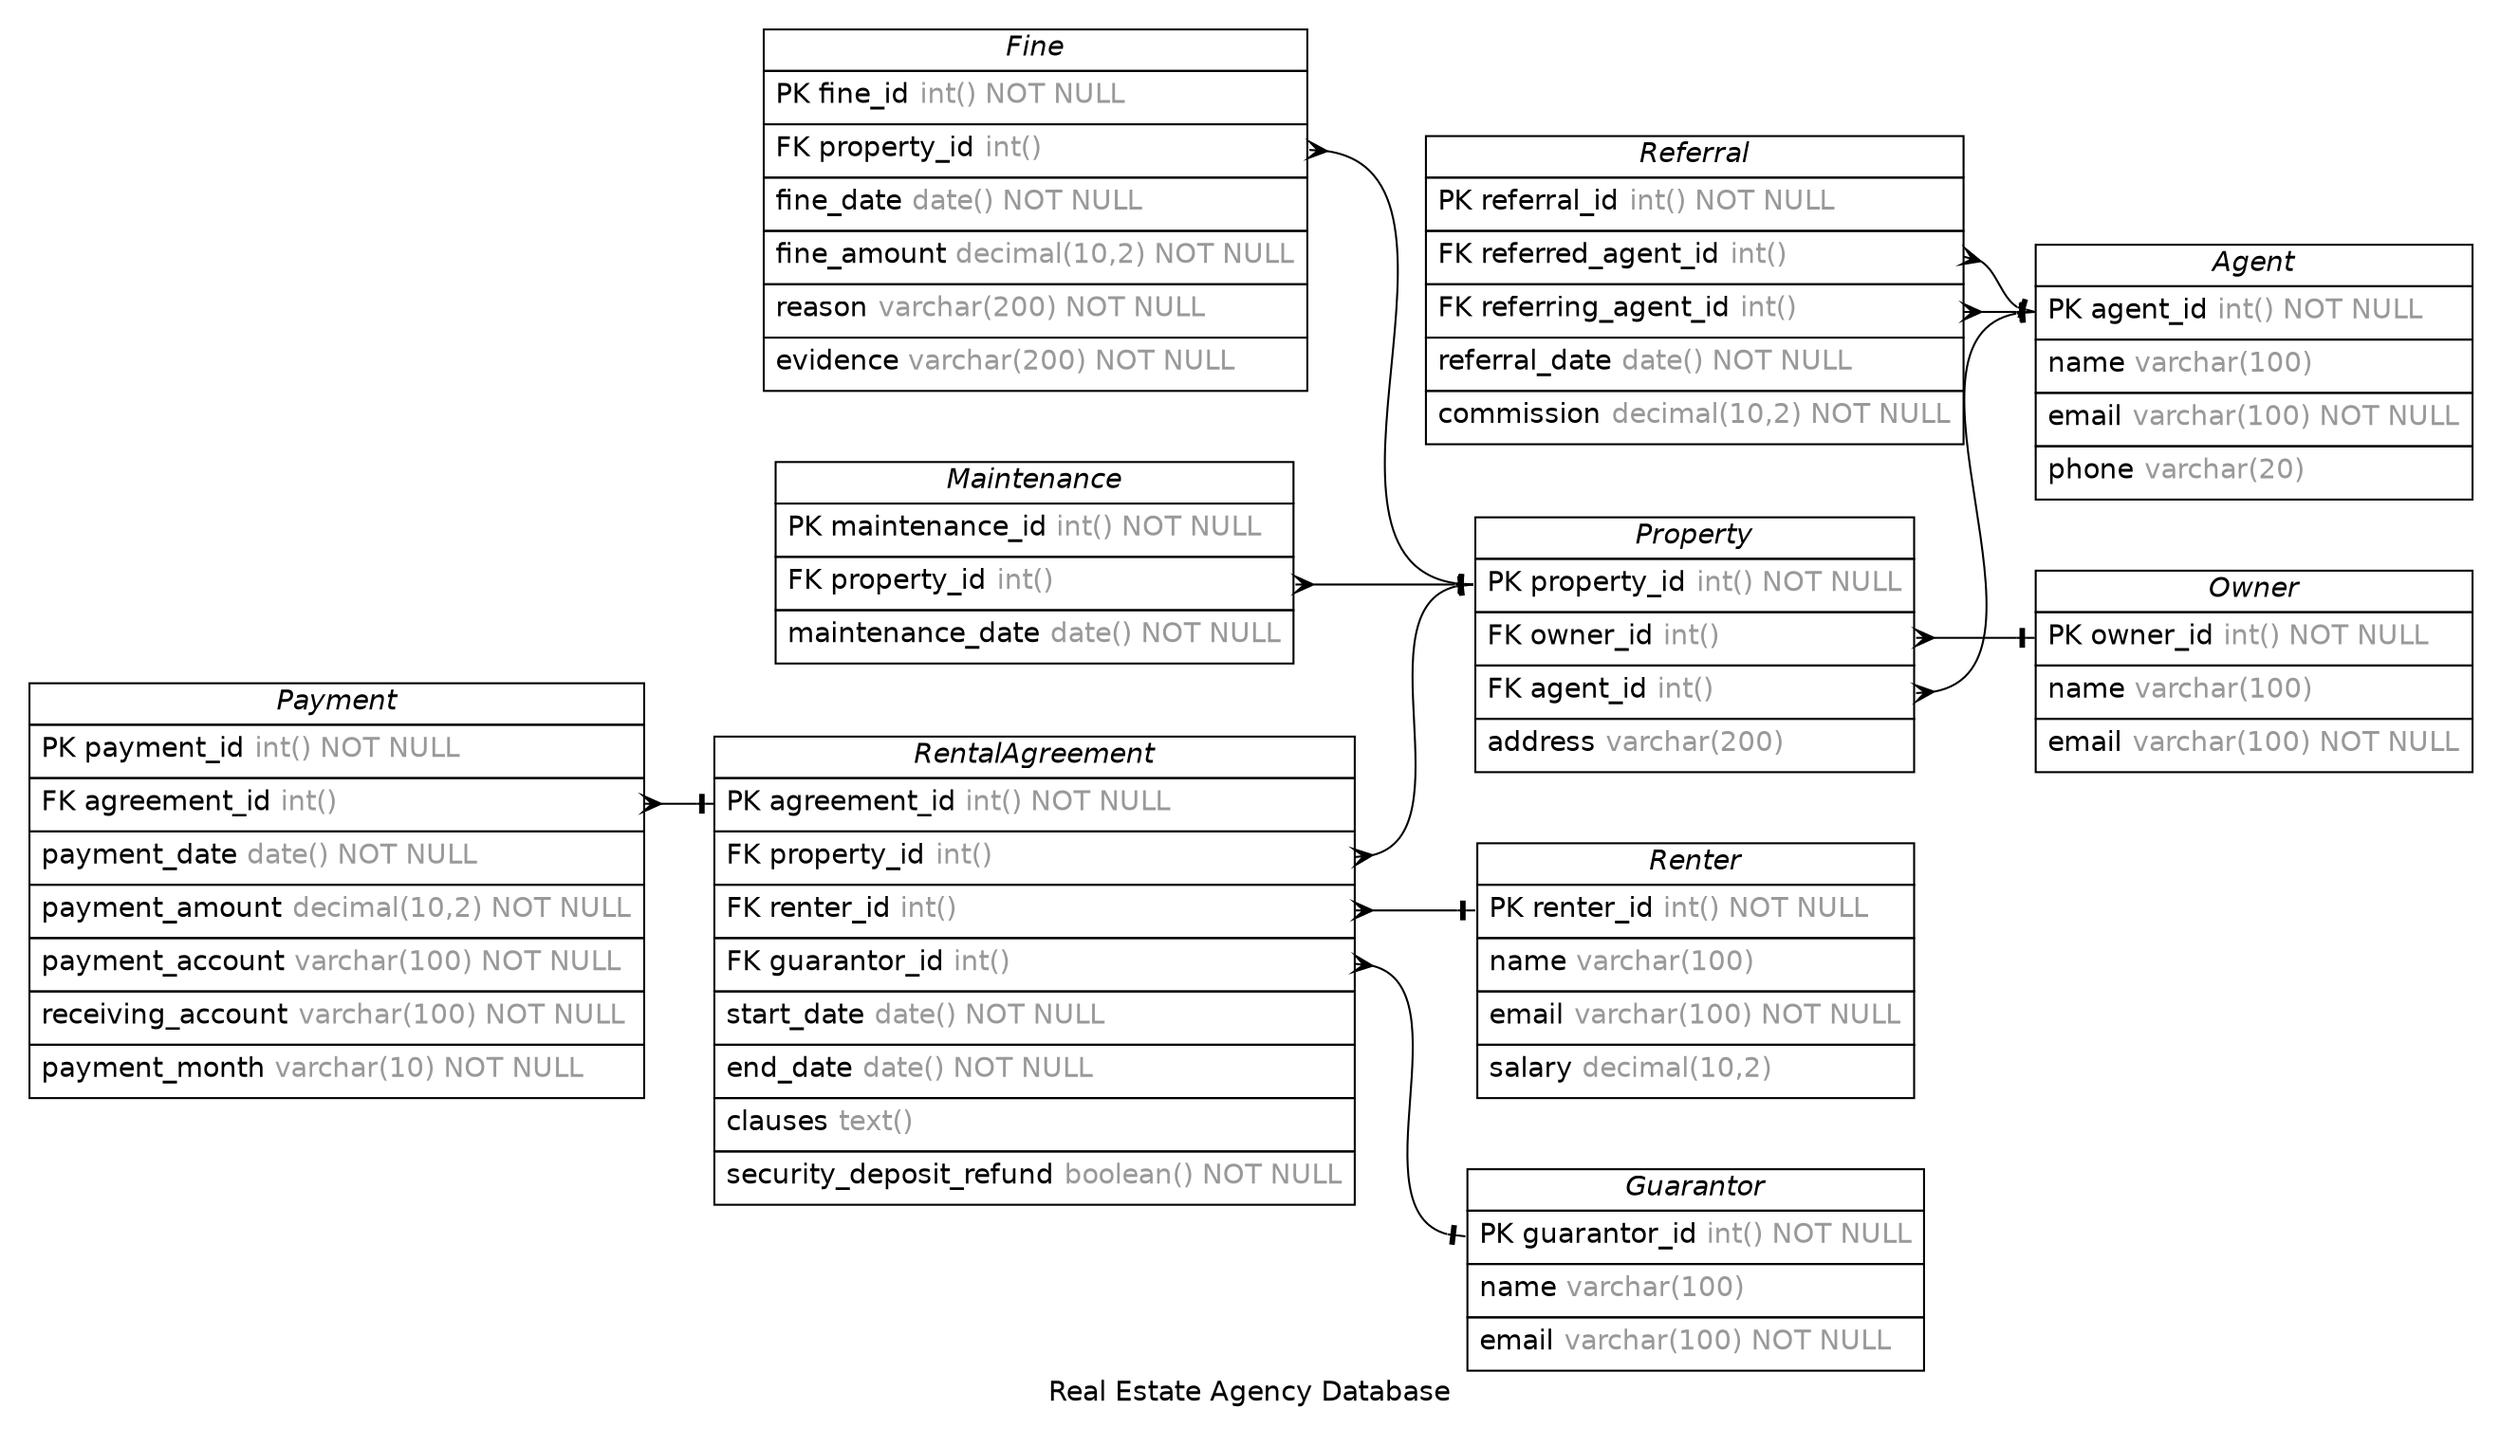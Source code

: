 /* created with ERDot < https://github.com/ehne/ERDot > */
digraph G {
    graph [
        nodesep=0.5;
        rankdir="LR";
        concentrate=true;
        splines="spline";
        fontname="Helvetica";
        pad="0.2,0.2",
        label="Real Estate Agency Database",
        
    ];
    
    node [shape=plain, fontname="Helvetica"];
    edge [
        dir=both,
        fontsize=12,
        arrowsize=0.9,
        penwidth=1.0,
        labelangle=32,
        labeldistance=1.8,
        fontname="Helvetica"
    ];
    
    "Agent" [ label=<
        <table border="0" cellborder="1" cellspacing="0" >
        <tr><td><i>Agent</i></td></tr>
        <tr><td port="agent_id" align="left" cellpadding="5">PK agent_id <font color="grey60">int() NOT NULL</font></td></tr>
        <tr><td port="name" align="left" cellpadding="5">name <font color="grey60">varchar(100)</font></td></tr>
        <tr><td port="email" align="left" cellpadding="5">email <font color="grey60">varchar(100) NOT NULL</font></td></tr>
        <tr><td port="phone" align="left" cellpadding="5">phone <font color="grey60">varchar(20)</font></td></tr>
    </table>>];
    "Renter" [ label=<
        <table border="0" cellborder="1" cellspacing="0" >
        <tr><td><i>Renter</i></td></tr>
        <tr><td port="renter_id" align="left" cellpadding="5">PK renter_id <font color="grey60">int() NOT NULL</font></td></tr>
        <tr><td port="name" align="left" cellpadding="5">name <font color="grey60">varchar(100)</font></td></tr>
        <tr><td port="email" align="left" cellpadding="5">email <font color="grey60">varchar(100) NOT NULL</font></td></tr>
        <tr><td port="salary" align="left" cellpadding="5">salary <font color="grey60">decimal(10,2)</font></td></tr>
    </table>>];
    "Guarantor" [ label=<
        <table border="0" cellborder="1" cellspacing="0" >
        <tr><td><i>Guarantor</i></td></tr>
        <tr><td port="guarantor_id" align="left" cellpadding="5">PK guarantor_id <font color="grey60">int() NOT NULL</font></td></tr>
        <tr><td port="name" align="left" cellpadding="5">name <font color="grey60">varchar(100)</font></td></tr>
        <tr><td port="email" align="left" cellpadding="5">email <font color="grey60">varchar(100) NOT NULL</font></td></tr>
    </table>>];
    "Property" [ label=<
        <table border="0" cellborder="1" cellspacing="0" >
        <tr><td><i>Property</i></td></tr>
        <tr><td port="property_id" align="left" cellpadding="5">PK property_id <font color="grey60">int() NOT NULL</font></td></tr>
        <tr><td port="owner_id" align="left" cellpadding="5">FK owner_id <font color="grey60">int()</font></td></tr>
        <tr><td port="agent_id" align="left" cellpadding="5">FK agent_id <font color="grey60">int()</font></td></tr>
        <tr><td port="address" align="left" cellpadding="5">address <font color="grey60">varchar(200)</font></td></tr>
    </table>>];
    "Owner" [ label=<
        <table border="0" cellborder="1" cellspacing="0" >
        <tr><td><i>Owner</i></td></tr>
        <tr><td port="owner_id" align="left" cellpadding="5">PK owner_id <font color="grey60">int() NOT NULL</font></td></tr>
        <tr><td port="name" align="left" cellpadding="5">name <font color="grey60">varchar(100)</font></td></tr>
        <tr><td port="email" align="left" cellpadding="5">email <font color="grey60">varchar(100) NOT NULL</font></td></tr>
    </table>>];
    "RentalAgreement" [ label=<
        <table border="0" cellborder="1" cellspacing="0" >
        <tr><td><i>RentalAgreement</i></td></tr>
        <tr><td port="agreement_id" align="left" cellpadding="5">PK agreement_id <font color="grey60">int() NOT NULL</font></td></tr>
        <tr><td port="property_id" align="left" cellpadding="5">FK property_id <font color="grey60">int()</font></td></tr>
        <tr><td port="renter_id" align="left" cellpadding="5">FK renter_id <font color="grey60">int()</font></td></tr>
        <tr><td port="guarantor_id" align="left" cellpadding="5">FK guarantor_id <font color="grey60">int()</font></td></tr>
        <tr><td port="start_date" align="left" cellpadding="5">start_date <font color="grey60">date() NOT NULL</font></td></tr>
        <tr><td port="end_date" align="left" cellpadding="5">end_date <font color="grey60">date() NOT NULL</font></td></tr>
        <tr><td port="clauses" align="left" cellpadding="5">clauses <font color="grey60">text()</font></td></tr>
        <tr><td port="security_deposit_refund" align="left" cellpadding="5">security_deposit_refund <font color="grey60">boolean() NOT NULL</font></td></tr>
    </table>>];
    "Payment" [ label=<
        <table border="0" cellborder="1" cellspacing="0" >
        <tr><td><i>Payment</i></td></tr>
        <tr><td port="payment_id" align="left" cellpadding="5">PK payment_id <font color="grey60">int() NOT NULL</font></td></tr>
        <tr><td port="agreement_id" align="left" cellpadding="5">FK agreement_id <font color="grey60">int()</font></td></tr>
        <tr><td port="payment_date" align="left" cellpadding="5">payment_date <font color="grey60">date() NOT NULL</font></td></tr>
        <tr><td port="payment_amount" align="left" cellpadding="5">payment_amount <font color="grey60">decimal(10,2) NOT NULL</font></td></tr>
        <tr><td port="payment_account" align="left" cellpadding="5">payment_account <font color="grey60">varchar(100) NOT NULL</font></td></tr>
        <tr><td port="receiving_account" align="left" cellpadding="5">receiving_account <font color="grey60">varchar(100) NOT NULL</font></td></tr>
        <tr><td port="payment_month" align="left" cellpadding="5">payment_month <font color="grey60">varchar(10) NOT NULL</font></td></tr>
    </table>>];
    "Maintenance" [ label=<
        <table border="0" cellborder="1" cellspacing="0" >
        <tr><td><i>Maintenance</i></td></tr>
        <tr><td port="maintenance_id" align="left" cellpadding="5">PK maintenance_id <font color="grey60">int() NOT NULL</font></td></tr>
        <tr><td port="property_id" align="left" cellpadding="5">FK property_id <font color="grey60">int()</font></td></tr>
        <tr><td port="maintenance_date" align="left" cellpadding="5">maintenance_date <font color="grey60">date() NOT NULL</font></td></tr>
    </table>>];
    "Referral" [ label=<
        <table border="0" cellborder="1" cellspacing="0" >
        <tr><td><i>Referral</i></td></tr>
        <tr><td port="referral_id" align="left" cellpadding="5">PK referral_id <font color="grey60">int() NOT NULL</font></td></tr>
        <tr><td port="referred_agent_id" align="left" cellpadding="5">FK referred_agent_id <font color="grey60">int()</font></td></tr>
        <tr><td port="referring_agent_id" align="left" cellpadding="5">FK referring_agent_id <font color="grey60">int()</font></td></tr>
        <tr><td port="referral_date" align="left" cellpadding="5">referral_date <font color="grey60">date() NOT NULL</font></td></tr>
        <tr><td port="commission" align="left" cellpadding="5">commission <font color="grey60">decimal(10,2) NOT NULL</font></td></tr>
    </table>>];
    "Fine" [ label=<
        <table border="0" cellborder="1" cellspacing="0" >
        <tr><td><i>Fine</i></td></tr>
        <tr><td port="fine_id" align="left" cellpadding="5">PK fine_id <font color="grey60">int() NOT NULL</font></td></tr>
        <tr><td port="property_id" align="left" cellpadding="5">FK property_id <font color="grey60">int()</font></td></tr>
        <tr><td port="fine_date" align="left" cellpadding="5">fine_date <font color="grey60">date() NOT NULL</font></td></tr>
        <tr><td port="fine_amount" align="left" cellpadding="5">fine_amount <font color="grey60">decimal(10,2) NOT NULL</font></td></tr>
        <tr><td port="reason" align="left" cellpadding="5">reason <font color="grey60">varchar(200) NOT NULL</font></td></tr>
        <tr><td port="evidence" align="left" cellpadding="5">evidence <font color="grey60">varchar(200) NOT NULL</font></td></tr>
    </table>>];

    
    "Property":"owner_id"->"Owner":"owner_id" [
        arrowhead=noneotee,

        arrowtail=ocrow,
    ];

    
    "Property":"agent_id"->"Agent":"agent_id" [
        arrowhead=noneotee,

        arrowtail=ocrow,
    ];

    
    "RentalAgreement":"property_id"->"Property":"property_id" [
        arrowhead=noneotee,

        arrowtail=ocrow,
    ];

    
    "RentalAgreement":"renter_id"->"Renter":"renter_id" [
        arrowhead=noneotee,

        arrowtail=ocrow,
    ];

    
    "RentalAgreement":"guarantor_id"->"Guarantor":"guarantor_id" [
        arrowhead=noneotee,

        arrowtail=ocrow,
    ];

    
    "Payment":"agreement_id"->"RentalAgreement":"agreement_id" [
        arrowhead=noneotee,

        arrowtail=ocrow,
    ];

    
    "Maintenance":"property_id"->"Property":"property_id" [
        arrowhead=noneotee,

        arrowtail=ocrow,
    ];

    
    "Referral":"referred_agent_id"->"Agent":"agent_id" [
        arrowhead=noneotee,

        arrowtail=ocrow,
    ];

    
    "Referral":"referring_agent_id"->"Agent":"agent_id" [
        arrowhead=noneotee,

        arrowtail=ocrow,
    ];

    
    "Fine":"property_id"->"Property":"property_id" [
        arrowhead=noneotee,

        arrowtail=ocrow,
    ];



    

}
